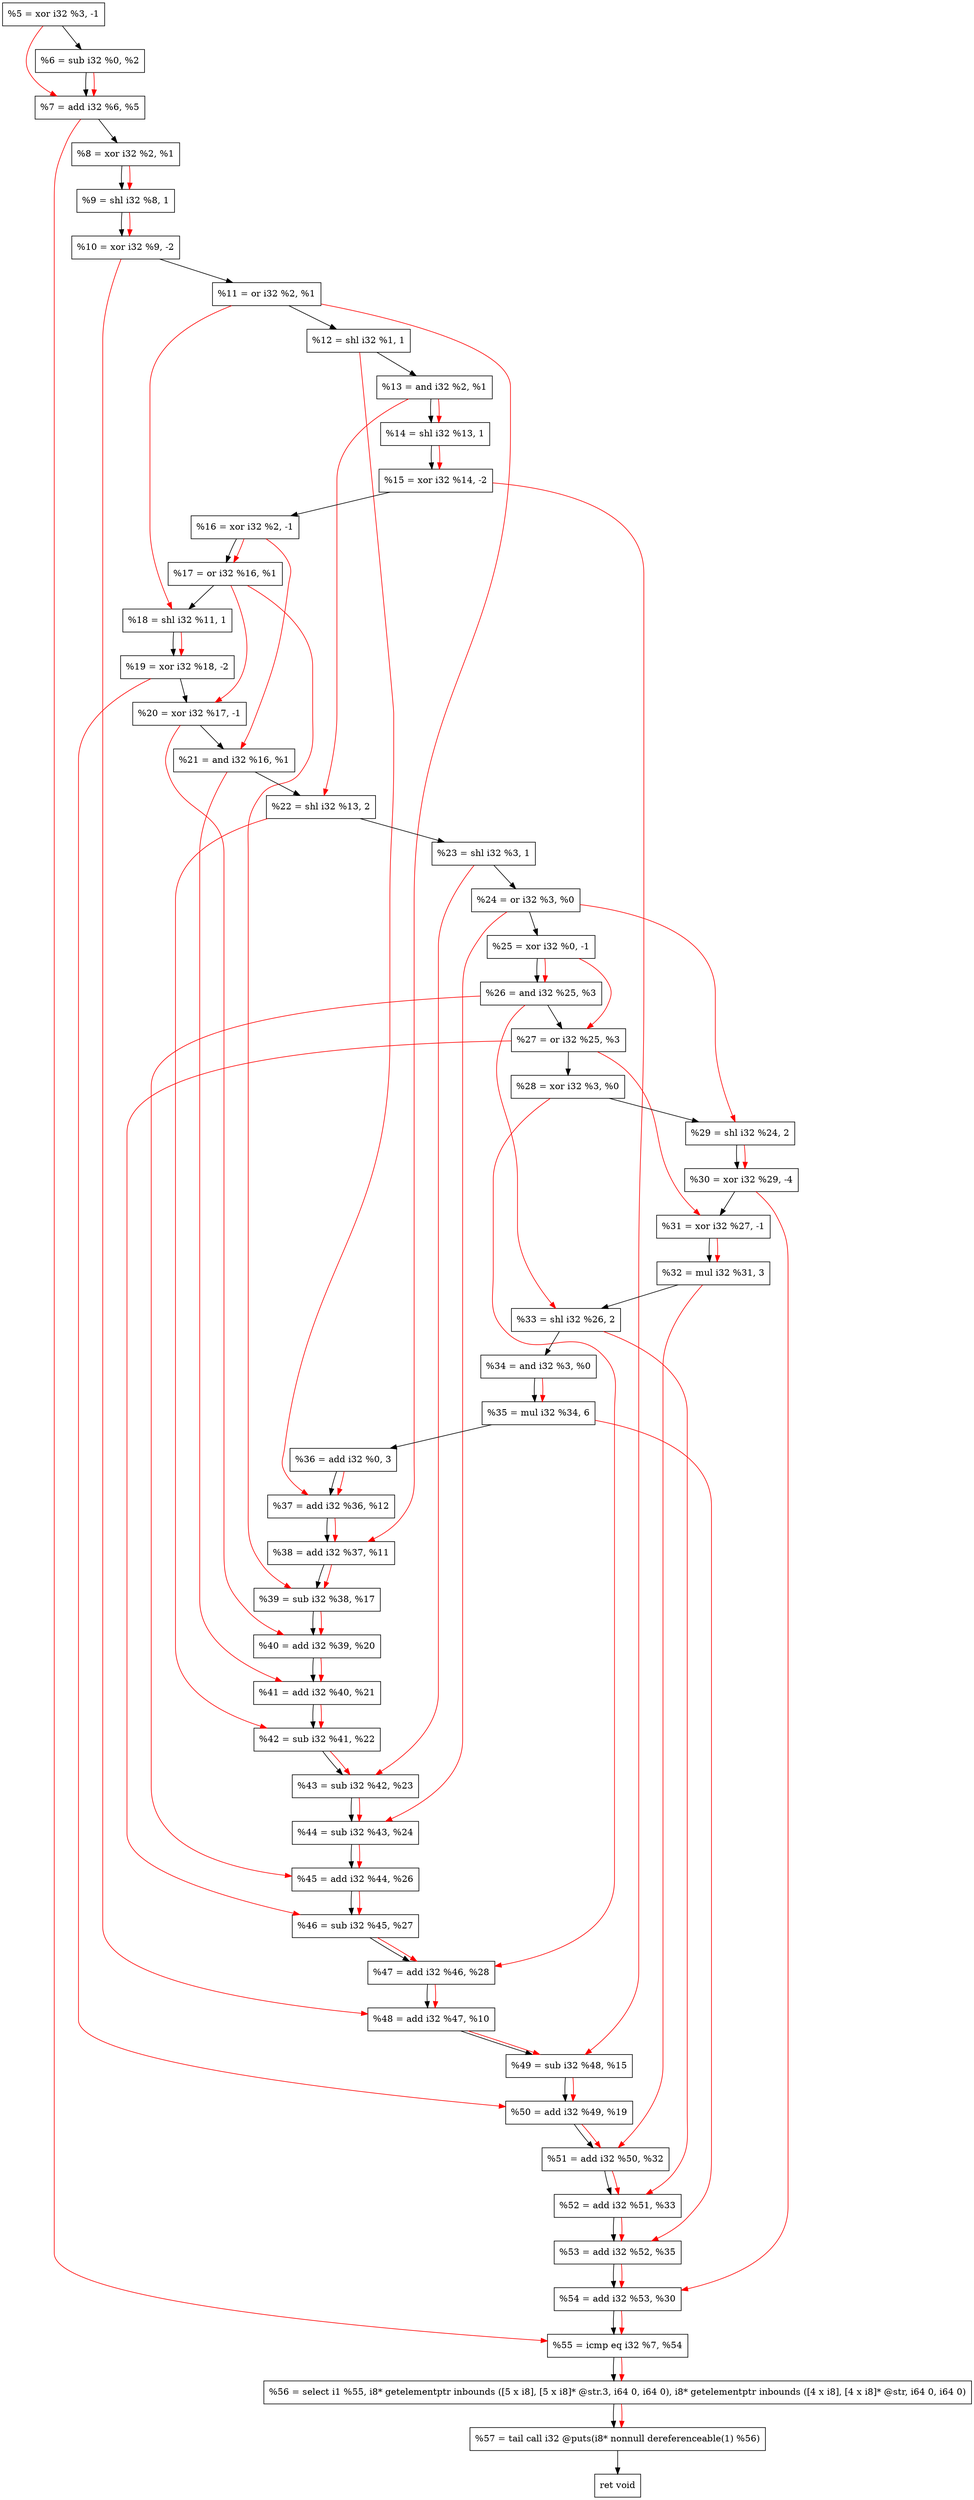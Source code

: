 digraph "DFG for'crackme' function" {
	Node0x1e95db0[shape=record, label="  %5 = xor i32 %3, -1"];
	Node0x1e95e20[shape=record, label="  %6 = sub i32 %0, %2"];
	Node0x1e95e90[shape=record, label="  %7 = add i32 %6, %5"];
	Node0x1e95f00[shape=record, label="  %8 = xor i32 %2, %1"];
	Node0x1e95fa0[shape=record, label="  %9 = shl i32 %8, 1"];
	Node0x1e96040[shape=record, label="  %10 = xor i32 %9, -2"];
	Node0x1e960b0[shape=record, label="  %11 = or i32 %2, %1"];
	Node0x1e96120[shape=record, label="  %12 = shl i32 %1, 1"];
	Node0x1e96190[shape=record, label="  %13 = and i32 %2, %1"];
	Node0x1e96200[shape=record, label="  %14 = shl i32 %13, 1"];
	Node0x1e96270[shape=record, label="  %15 = xor i32 %14, -2"];
	Node0x1e962e0[shape=record, label="  %16 = xor i32 %2, -1"];
	Node0x1e96350[shape=record, label="  %17 = or i32 %16, %1"];
	Node0x1e963c0[shape=record, label="  %18 = shl i32 %11, 1"];
	Node0x1e96430[shape=record, label="  %19 = xor i32 %18, -2"];
	Node0x1e964a0[shape=record, label="  %20 = xor i32 %17, -1"];
	Node0x1e96510[shape=record, label="  %21 = and i32 %16, %1"];
	Node0x1e965b0[shape=record, label="  %22 = shl i32 %13, 2"];
	Node0x1e96620[shape=record, label="  %23 = shl i32 %3, 1"];
	Node0x1e96690[shape=record, label="  %24 = or i32 %3, %0"];
	Node0x1e96700[shape=record, label="  %25 = xor i32 %0, -1"];
	Node0x1e96770[shape=record, label="  %26 = and i32 %25, %3"];
	Node0x1e967e0[shape=record, label="  %27 = or i32 %25, %3"];
	Node0x1e96850[shape=record, label="  %28 = xor i32 %3, %0"];
	Node0x1e968c0[shape=record, label="  %29 = shl i32 %24, 2"];
	Node0x1e96960[shape=record, label="  %30 = xor i32 %29, -4"];
	Node0x1e969d0[shape=record, label="  %31 = xor i32 %27, -1"];
	Node0x1e96a70[shape=record, label="  %32 = mul i32 %31, 3"];
	Node0x1e96cf0[shape=record, label="  %33 = shl i32 %26, 2"];
	Node0x1e96d60[shape=record, label="  %34 = and i32 %3, %0"];
	Node0x1e96e00[shape=record, label="  %35 = mul i32 %34, 6"];
	Node0x1e96e70[shape=record, label="  %36 = add i32 %0, 3"];
	Node0x1e96ee0[shape=record, label="  %37 = add i32 %36, %12"];
	Node0x1e96f50[shape=record, label="  %38 = add i32 %37, %11"];
	Node0x1e96fc0[shape=record, label="  %39 = sub i32 %38, %17"];
	Node0x1e97030[shape=record, label="  %40 = add i32 %39, %20"];
	Node0x1e970a0[shape=record, label="  %41 = add i32 %40, %21"];
	Node0x1e97110[shape=record, label="  %42 = sub i32 %41, %22"];
	Node0x1e97180[shape=record, label="  %43 = sub i32 %42, %23"];
	Node0x1e971f0[shape=record, label="  %44 = sub i32 %43, %24"];
	Node0x1e97260[shape=record, label="  %45 = add i32 %44, %26"];
	Node0x1e972d0[shape=record, label="  %46 = sub i32 %45, %27"];
	Node0x1e97340[shape=record, label="  %47 = add i32 %46, %28"];
	Node0x1e973b0[shape=record, label="  %48 = add i32 %47, %10"];
	Node0x1e97420[shape=record, label="  %49 = sub i32 %48, %15"];
	Node0x1e97490[shape=record, label="  %50 = add i32 %49, %19"];
	Node0x1e97500[shape=record, label="  %51 = add i32 %50, %32"];
	Node0x1e97570[shape=record, label="  %52 = add i32 %51, %33"];
	Node0x1e975e0[shape=record, label="  %53 = add i32 %52, %35"];
	Node0x1e97650[shape=record, label="  %54 = add i32 %53, %30"];
	Node0x1e976c0[shape=record, label="  %55 = icmp eq i32 %7, %54"];
	Node0x1e36268[shape=record, label="  %56 = select i1 %55, i8* getelementptr inbounds ([5 x i8], [5 x i8]* @str.3, i64 0, i64 0), i8* getelementptr inbounds ([4 x i8], [4 x i8]* @str, i64 0, i64 0)"];
	Node0x1e97b60[shape=record, label="  %57 = tail call i32 @puts(i8* nonnull dereferenceable(1) %56)"];
	Node0x1e97bb0[shape=record, label="  ret void"];
	Node0x1e95db0 -> Node0x1e95e20;
	Node0x1e95e20 -> Node0x1e95e90;
	Node0x1e95e90 -> Node0x1e95f00;
	Node0x1e95f00 -> Node0x1e95fa0;
	Node0x1e95fa0 -> Node0x1e96040;
	Node0x1e96040 -> Node0x1e960b0;
	Node0x1e960b0 -> Node0x1e96120;
	Node0x1e96120 -> Node0x1e96190;
	Node0x1e96190 -> Node0x1e96200;
	Node0x1e96200 -> Node0x1e96270;
	Node0x1e96270 -> Node0x1e962e0;
	Node0x1e962e0 -> Node0x1e96350;
	Node0x1e96350 -> Node0x1e963c0;
	Node0x1e963c0 -> Node0x1e96430;
	Node0x1e96430 -> Node0x1e964a0;
	Node0x1e964a0 -> Node0x1e96510;
	Node0x1e96510 -> Node0x1e965b0;
	Node0x1e965b0 -> Node0x1e96620;
	Node0x1e96620 -> Node0x1e96690;
	Node0x1e96690 -> Node0x1e96700;
	Node0x1e96700 -> Node0x1e96770;
	Node0x1e96770 -> Node0x1e967e0;
	Node0x1e967e0 -> Node0x1e96850;
	Node0x1e96850 -> Node0x1e968c0;
	Node0x1e968c0 -> Node0x1e96960;
	Node0x1e96960 -> Node0x1e969d0;
	Node0x1e969d0 -> Node0x1e96a70;
	Node0x1e96a70 -> Node0x1e96cf0;
	Node0x1e96cf0 -> Node0x1e96d60;
	Node0x1e96d60 -> Node0x1e96e00;
	Node0x1e96e00 -> Node0x1e96e70;
	Node0x1e96e70 -> Node0x1e96ee0;
	Node0x1e96ee0 -> Node0x1e96f50;
	Node0x1e96f50 -> Node0x1e96fc0;
	Node0x1e96fc0 -> Node0x1e97030;
	Node0x1e97030 -> Node0x1e970a0;
	Node0x1e970a0 -> Node0x1e97110;
	Node0x1e97110 -> Node0x1e97180;
	Node0x1e97180 -> Node0x1e971f0;
	Node0x1e971f0 -> Node0x1e97260;
	Node0x1e97260 -> Node0x1e972d0;
	Node0x1e972d0 -> Node0x1e97340;
	Node0x1e97340 -> Node0x1e973b0;
	Node0x1e973b0 -> Node0x1e97420;
	Node0x1e97420 -> Node0x1e97490;
	Node0x1e97490 -> Node0x1e97500;
	Node0x1e97500 -> Node0x1e97570;
	Node0x1e97570 -> Node0x1e975e0;
	Node0x1e975e0 -> Node0x1e97650;
	Node0x1e97650 -> Node0x1e976c0;
	Node0x1e976c0 -> Node0x1e36268;
	Node0x1e36268 -> Node0x1e97b60;
	Node0x1e97b60 -> Node0x1e97bb0;
edge [color=red]
	Node0x1e95e20 -> Node0x1e95e90;
	Node0x1e95db0 -> Node0x1e95e90;
	Node0x1e95f00 -> Node0x1e95fa0;
	Node0x1e95fa0 -> Node0x1e96040;
	Node0x1e96190 -> Node0x1e96200;
	Node0x1e96200 -> Node0x1e96270;
	Node0x1e962e0 -> Node0x1e96350;
	Node0x1e960b0 -> Node0x1e963c0;
	Node0x1e963c0 -> Node0x1e96430;
	Node0x1e96350 -> Node0x1e964a0;
	Node0x1e962e0 -> Node0x1e96510;
	Node0x1e96190 -> Node0x1e965b0;
	Node0x1e96700 -> Node0x1e96770;
	Node0x1e96700 -> Node0x1e967e0;
	Node0x1e96690 -> Node0x1e968c0;
	Node0x1e968c0 -> Node0x1e96960;
	Node0x1e967e0 -> Node0x1e969d0;
	Node0x1e969d0 -> Node0x1e96a70;
	Node0x1e96770 -> Node0x1e96cf0;
	Node0x1e96d60 -> Node0x1e96e00;
	Node0x1e96e70 -> Node0x1e96ee0;
	Node0x1e96120 -> Node0x1e96ee0;
	Node0x1e96ee0 -> Node0x1e96f50;
	Node0x1e960b0 -> Node0x1e96f50;
	Node0x1e96f50 -> Node0x1e96fc0;
	Node0x1e96350 -> Node0x1e96fc0;
	Node0x1e96fc0 -> Node0x1e97030;
	Node0x1e964a0 -> Node0x1e97030;
	Node0x1e97030 -> Node0x1e970a0;
	Node0x1e96510 -> Node0x1e970a0;
	Node0x1e970a0 -> Node0x1e97110;
	Node0x1e965b0 -> Node0x1e97110;
	Node0x1e97110 -> Node0x1e97180;
	Node0x1e96620 -> Node0x1e97180;
	Node0x1e97180 -> Node0x1e971f0;
	Node0x1e96690 -> Node0x1e971f0;
	Node0x1e971f0 -> Node0x1e97260;
	Node0x1e96770 -> Node0x1e97260;
	Node0x1e97260 -> Node0x1e972d0;
	Node0x1e967e0 -> Node0x1e972d0;
	Node0x1e972d0 -> Node0x1e97340;
	Node0x1e96850 -> Node0x1e97340;
	Node0x1e97340 -> Node0x1e973b0;
	Node0x1e96040 -> Node0x1e973b0;
	Node0x1e973b0 -> Node0x1e97420;
	Node0x1e96270 -> Node0x1e97420;
	Node0x1e97420 -> Node0x1e97490;
	Node0x1e96430 -> Node0x1e97490;
	Node0x1e97490 -> Node0x1e97500;
	Node0x1e96a70 -> Node0x1e97500;
	Node0x1e97500 -> Node0x1e97570;
	Node0x1e96cf0 -> Node0x1e97570;
	Node0x1e97570 -> Node0x1e975e0;
	Node0x1e96e00 -> Node0x1e975e0;
	Node0x1e975e0 -> Node0x1e97650;
	Node0x1e96960 -> Node0x1e97650;
	Node0x1e95e90 -> Node0x1e976c0;
	Node0x1e97650 -> Node0x1e976c0;
	Node0x1e976c0 -> Node0x1e36268;
	Node0x1e36268 -> Node0x1e97b60;
}
